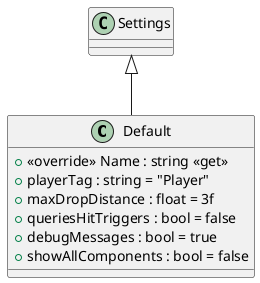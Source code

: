 @startuml
class Default {
    + <<override>> Name : string <<get>>
    + playerTag : string = "Player"
    + maxDropDistance : float = 3f
    + queriesHitTriggers : bool = false
    + debugMessages : bool = true
    + showAllComponents : bool = false
}
Settings <|-- Default
@enduml
